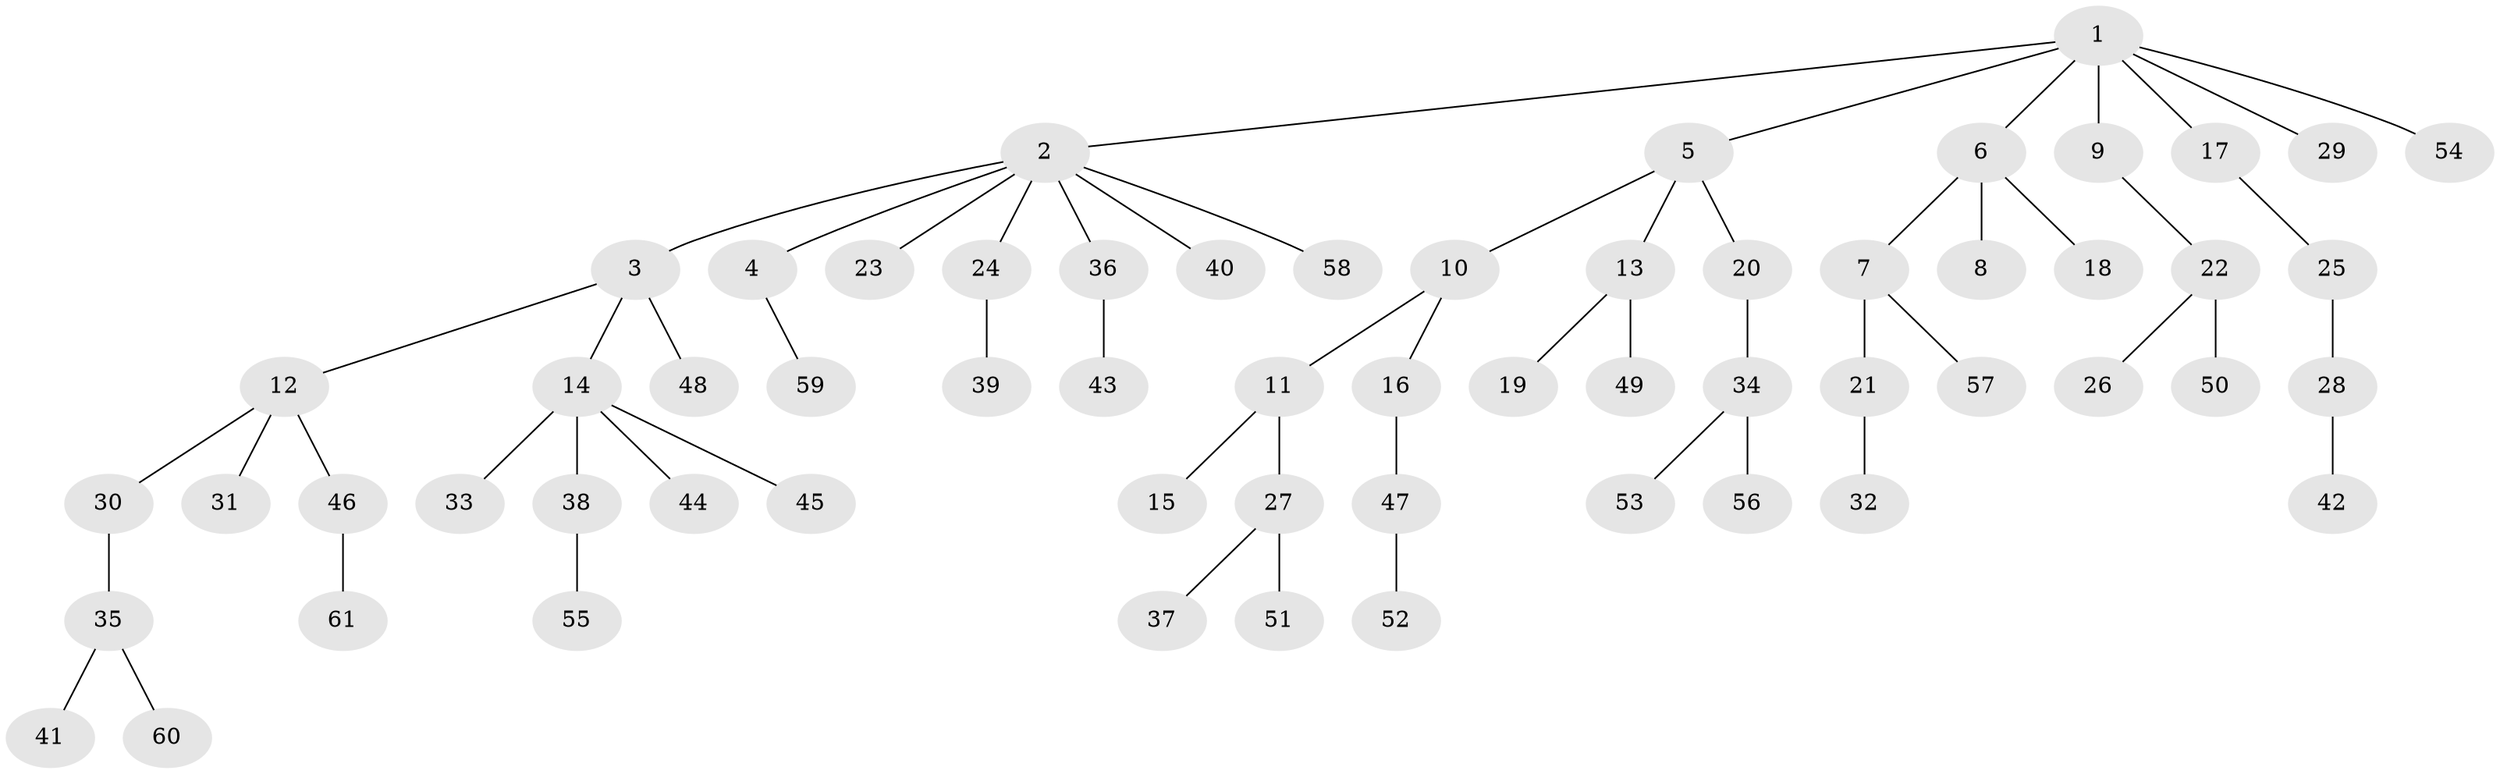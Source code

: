 // coarse degree distribution, {6: 0.024390243902439025, 8: 0.024390243902439025, 3: 0.07317073170731707, 5: 0.04878048780487805, 2: 0.24390243902439024, 4: 0.024390243902439025, 1: 0.5609756097560976}
// Generated by graph-tools (version 1.1) at 2025/52/02/27/25 19:52:12]
// undirected, 61 vertices, 60 edges
graph export_dot {
graph [start="1"]
  node [color=gray90,style=filled];
  1;
  2;
  3;
  4;
  5;
  6;
  7;
  8;
  9;
  10;
  11;
  12;
  13;
  14;
  15;
  16;
  17;
  18;
  19;
  20;
  21;
  22;
  23;
  24;
  25;
  26;
  27;
  28;
  29;
  30;
  31;
  32;
  33;
  34;
  35;
  36;
  37;
  38;
  39;
  40;
  41;
  42;
  43;
  44;
  45;
  46;
  47;
  48;
  49;
  50;
  51;
  52;
  53;
  54;
  55;
  56;
  57;
  58;
  59;
  60;
  61;
  1 -- 2;
  1 -- 5;
  1 -- 6;
  1 -- 9;
  1 -- 17;
  1 -- 29;
  1 -- 54;
  2 -- 3;
  2 -- 4;
  2 -- 23;
  2 -- 24;
  2 -- 36;
  2 -- 40;
  2 -- 58;
  3 -- 12;
  3 -- 14;
  3 -- 48;
  4 -- 59;
  5 -- 10;
  5 -- 13;
  5 -- 20;
  6 -- 7;
  6 -- 8;
  6 -- 18;
  7 -- 21;
  7 -- 57;
  9 -- 22;
  10 -- 11;
  10 -- 16;
  11 -- 15;
  11 -- 27;
  12 -- 30;
  12 -- 31;
  12 -- 46;
  13 -- 19;
  13 -- 49;
  14 -- 33;
  14 -- 38;
  14 -- 44;
  14 -- 45;
  16 -- 47;
  17 -- 25;
  20 -- 34;
  21 -- 32;
  22 -- 26;
  22 -- 50;
  24 -- 39;
  25 -- 28;
  27 -- 37;
  27 -- 51;
  28 -- 42;
  30 -- 35;
  34 -- 53;
  34 -- 56;
  35 -- 41;
  35 -- 60;
  36 -- 43;
  38 -- 55;
  46 -- 61;
  47 -- 52;
}
